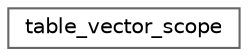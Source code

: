 digraph "Graphical Class Hierarchy"
{
 // LATEX_PDF_SIZE
  bgcolor="transparent";
  edge [fontname=Helvetica,fontsize=10,labelfontname=Helvetica,labelfontsize=10];
  node [fontname=Helvetica,fontsize=10,shape=box,height=0.2,width=0.4];
  rankdir="LR";
  Node0 [id="Node000000",label="table_vector_scope",height=0.2,width=0.4,color="grey40", fillcolor="white", style="filled",URL="$structtable__vector__scope.html",tooltip=" "];
}
